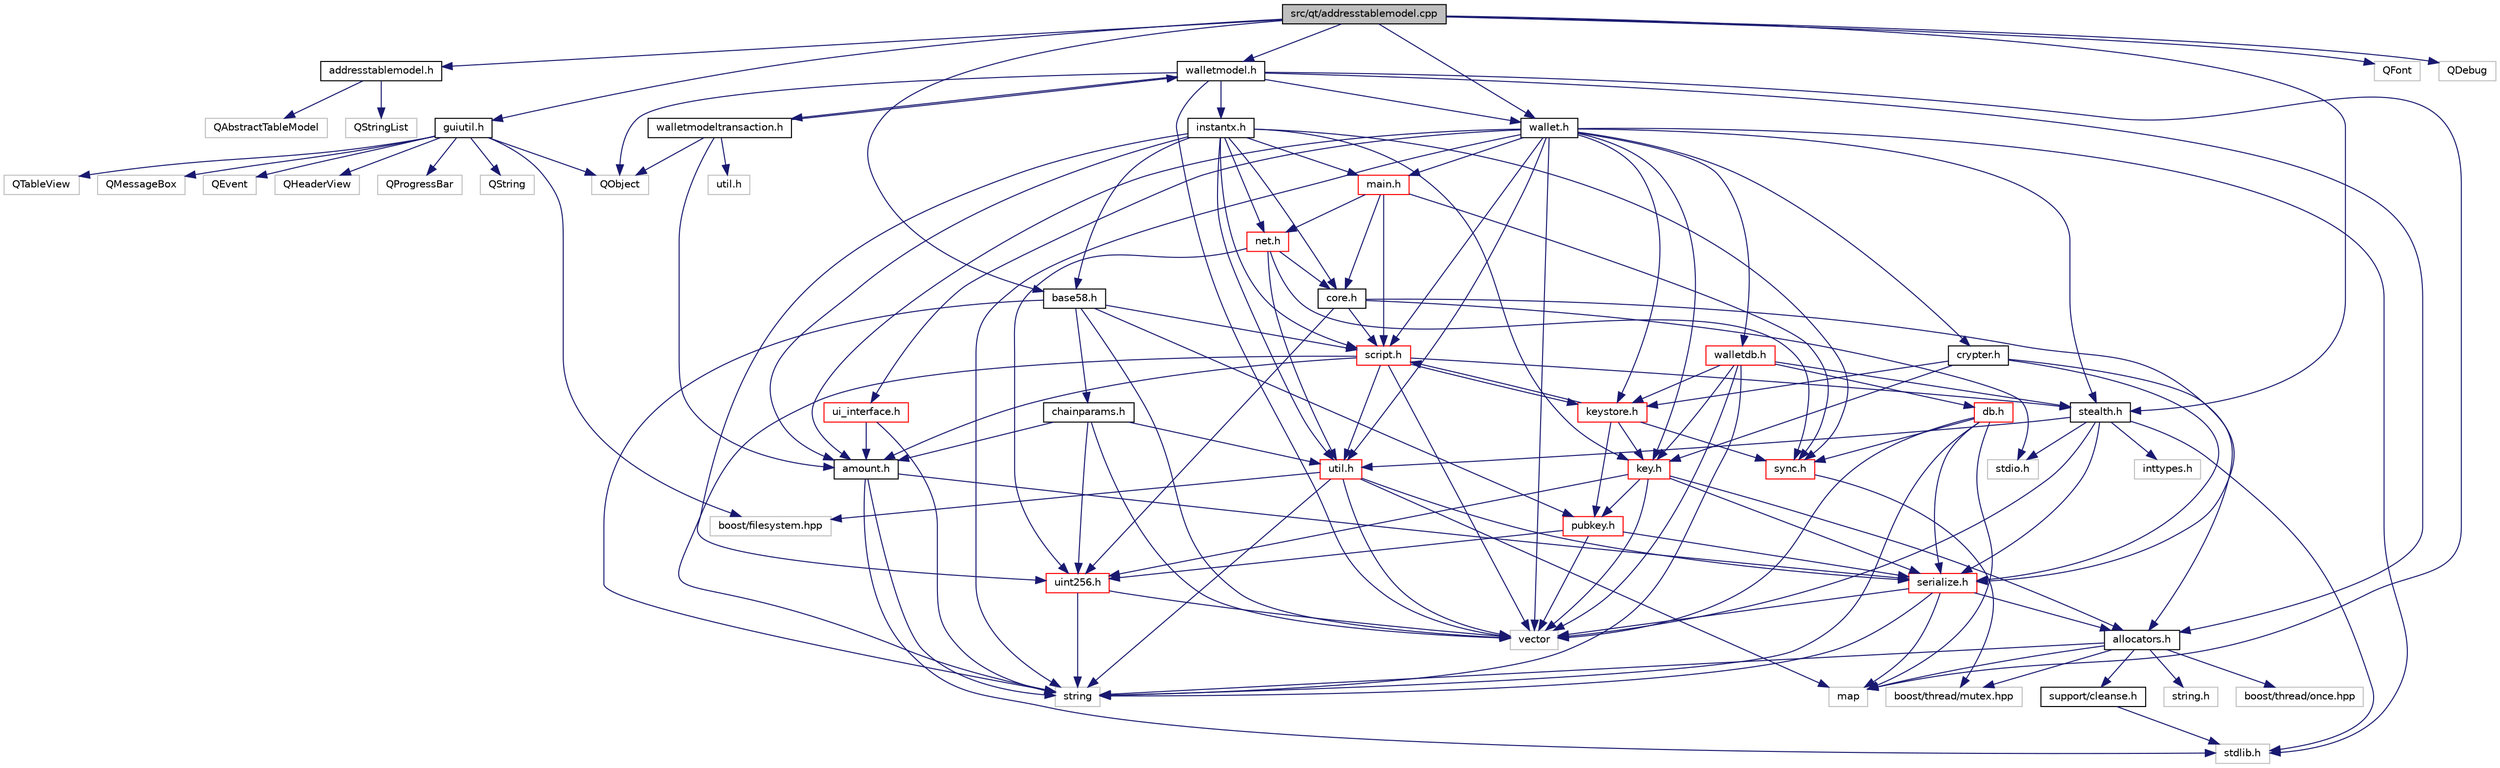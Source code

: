 digraph "src/qt/addresstablemodel.cpp"
{
  edge [fontname="Helvetica",fontsize="10",labelfontname="Helvetica",labelfontsize="10"];
  node [fontname="Helvetica",fontsize="10",shape=record];
  Node0 [label="src/qt/addresstablemodel.cpp",height=0.2,width=0.4,color="black", fillcolor="grey75", style="filled", fontcolor="black"];
  Node0 -> Node1 [color="midnightblue",fontsize="10",style="solid",fontname="Helvetica"];
  Node1 [label="addresstablemodel.h",height=0.2,width=0.4,color="black", fillcolor="white", style="filled",URL="$d3/dab/addresstablemodel_8h.html"];
  Node1 -> Node2 [color="midnightblue",fontsize="10",style="solid",fontname="Helvetica"];
  Node2 [label="QAbstractTableModel",height=0.2,width=0.4,color="grey75", fillcolor="white", style="filled"];
  Node1 -> Node3 [color="midnightblue",fontsize="10",style="solid",fontname="Helvetica"];
  Node3 [label="QStringList",height=0.2,width=0.4,color="grey75", fillcolor="white", style="filled"];
  Node0 -> Node4 [color="midnightblue",fontsize="10",style="solid",fontname="Helvetica"];
  Node4 [label="guiutil.h",height=0.2,width=0.4,color="black", fillcolor="white", style="filled",URL="$d6/d23/guiutil_8h.html"];
  Node4 -> Node5 [color="midnightblue",fontsize="10",style="solid",fontname="Helvetica"];
  Node5 [label="QEvent",height=0.2,width=0.4,color="grey75", fillcolor="white", style="filled"];
  Node4 -> Node6 [color="midnightblue",fontsize="10",style="solid",fontname="Helvetica"];
  Node6 [label="QHeaderView",height=0.2,width=0.4,color="grey75", fillcolor="white", style="filled"];
  Node4 -> Node7 [color="midnightblue",fontsize="10",style="solid",fontname="Helvetica"];
  Node7 [label="QMessageBox",height=0.2,width=0.4,color="grey75", fillcolor="white", style="filled"];
  Node4 -> Node8 [color="midnightblue",fontsize="10",style="solid",fontname="Helvetica"];
  Node8 [label="QObject",height=0.2,width=0.4,color="grey75", fillcolor="white", style="filled"];
  Node4 -> Node9 [color="midnightblue",fontsize="10",style="solid",fontname="Helvetica"];
  Node9 [label="QProgressBar",height=0.2,width=0.4,color="grey75", fillcolor="white", style="filled"];
  Node4 -> Node10 [color="midnightblue",fontsize="10",style="solid",fontname="Helvetica"];
  Node10 [label="QString",height=0.2,width=0.4,color="grey75", fillcolor="white", style="filled"];
  Node4 -> Node11 [color="midnightblue",fontsize="10",style="solid",fontname="Helvetica"];
  Node11 [label="QTableView",height=0.2,width=0.4,color="grey75", fillcolor="white", style="filled"];
  Node4 -> Node12 [color="midnightblue",fontsize="10",style="solid",fontname="Helvetica"];
  Node12 [label="boost/filesystem.hpp",height=0.2,width=0.4,color="grey75", fillcolor="white", style="filled"];
  Node0 -> Node13 [color="midnightblue",fontsize="10",style="solid",fontname="Helvetica"];
  Node13 [label="walletmodel.h",height=0.2,width=0.4,color="black", fillcolor="white", style="filled",URL="$d6/d2d/walletmodel_8h.html"];
  Node13 -> Node14 [color="midnightblue",fontsize="10",style="solid",fontname="Helvetica"];
  Node14 [label="walletmodeltransaction.h",height=0.2,width=0.4,color="black", fillcolor="white", style="filled",URL="$da/d35/walletmodeltransaction_8h.html"];
  Node14 -> Node13 [color="midnightblue",fontsize="10",style="solid",fontname="Helvetica"];
  Node14 -> Node15 [color="midnightblue",fontsize="10",style="solid",fontname="Helvetica"];
  Node15 [label="util.h",height=0.2,width=0.4,color="grey75", fillcolor="white", style="filled"];
  Node14 -> Node16 [color="midnightblue",fontsize="10",style="solid",fontname="Helvetica"];
  Node16 [label="amount.h",height=0.2,width=0.4,color="black", fillcolor="white", style="filled",URL="$dd/d2f/amount_8h.html"];
  Node16 -> Node17 [color="midnightblue",fontsize="10",style="solid",fontname="Helvetica"];
  Node17 [label="serialize.h",height=0.2,width=0.4,color="red", fillcolor="white", style="filled",URL="$df/d9d/serialize_8h.html"];
  Node17 -> Node18 [color="midnightblue",fontsize="10",style="solid",fontname="Helvetica"];
  Node18 [label="string",height=0.2,width=0.4,color="grey75", fillcolor="white", style="filled"];
  Node17 -> Node19 [color="midnightblue",fontsize="10",style="solid",fontname="Helvetica"];
  Node19 [label="vector",height=0.2,width=0.4,color="grey75", fillcolor="white", style="filled"];
  Node17 -> Node20 [color="midnightblue",fontsize="10",style="solid",fontname="Helvetica"];
  Node20 [label="map",height=0.2,width=0.4,color="grey75", fillcolor="white", style="filled"];
  Node17 -> Node29 [color="midnightblue",fontsize="10",style="solid",fontname="Helvetica"];
  Node29 [label="allocators.h",height=0.2,width=0.4,color="black", fillcolor="white", style="filled",URL="$da/dfb/allocators_8h.html"];
  Node29 -> Node30 [color="midnightblue",fontsize="10",style="solid",fontname="Helvetica"];
  Node30 [label="support/cleanse.h",height=0.2,width=0.4,color="black", fillcolor="white", style="filled",URL="$de/d0a/cleanse_8h.html"];
  Node30 -> Node31 [color="midnightblue",fontsize="10",style="solid",fontname="Helvetica"];
  Node31 [label="stdlib.h",height=0.2,width=0.4,color="grey75", fillcolor="white", style="filled"];
  Node29 -> Node20 [color="midnightblue",fontsize="10",style="solid",fontname="Helvetica"];
  Node29 -> Node18 [color="midnightblue",fontsize="10",style="solid",fontname="Helvetica"];
  Node29 -> Node32 [color="midnightblue",fontsize="10",style="solid",fontname="Helvetica"];
  Node32 [label="string.h",height=0.2,width=0.4,color="grey75", fillcolor="white", style="filled"];
  Node29 -> Node33 [color="midnightblue",fontsize="10",style="solid",fontname="Helvetica"];
  Node33 [label="boost/thread/mutex.hpp",height=0.2,width=0.4,color="grey75", fillcolor="white", style="filled"];
  Node29 -> Node34 [color="midnightblue",fontsize="10",style="solid",fontname="Helvetica"];
  Node34 [label="boost/thread/once.hpp",height=0.2,width=0.4,color="grey75", fillcolor="white", style="filled"];
  Node16 -> Node31 [color="midnightblue",fontsize="10",style="solid",fontname="Helvetica"];
  Node16 -> Node18 [color="midnightblue",fontsize="10",style="solid",fontname="Helvetica"];
  Node14 -> Node8 [color="midnightblue",fontsize="10",style="solid",fontname="Helvetica"];
  Node13 -> Node29 [color="midnightblue",fontsize="10",style="solid",fontname="Helvetica"];
  Node13 -> Node37 [color="midnightblue",fontsize="10",style="solid",fontname="Helvetica"];
  Node37 [label="instantx.h",height=0.2,width=0.4,color="black", fillcolor="white", style="filled",URL="$d6/d5f/instantx_8h.html"];
  Node37 -> Node38 [color="midnightblue",fontsize="10",style="solid",fontname="Helvetica"];
  Node38 [label="uint256.h",height=0.2,width=0.4,color="red", fillcolor="white", style="filled",URL="$d5/d4d/uint256_8h.html"];
  Node38 -> Node18 [color="midnightblue",fontsize="10",style="solid",fontname="Helvetica"];
  Node38 -> Node19 [color="midnightblue",fontsize="10",style="solid",fontname="Helvetica"];
  Node37 -> Node41 [color="midnightblue",fontsize="10",style="solid",fontname="Helvetica"];
  Node41 [label="sync.h",height=0.2,width=0.4,color="red", fillcolor="white", style="filled",URL="$de/d6b/sync_8h.html"];
  Node41 -> Node33 [color="midnightblue",fontsize="10",style="solid",fontname="Helvetica"];
  Node37 -> Node46 [color="midnightblue",fontsize="10",style="solid",fontname="Helvetica"];
  Node46 [label="net.h",height=0.2,width=0.4,color="red", fillcolor="white", style="filled",URL="$d7/d97/net_8h.html"];
  Node46 -> Node61 [color="midnightblue",fontsize="10",style="solid",fontname="Helvetica"];
  Node61 [label="core.h",height=0.2,width=0.4,color="black", fillcolor="white", style="filled",URL="$d5/dc4/core_8h.html"];
  Node61 -> Node38 [color="midnightblue",fontsize="10",style="solid",fontname="Helvetica"];
  Node61 -> Node17 [color="midnightblue",fontsize="10",style="solid",fontname="Helvetica"];
  Node61 -> Node62 [color="midnightblue",fontsize="10",style="solid",fontname="Helvetica"];
  Node62 [label="script.h",height=0.2,width=0.4,color="red", fillcolor="white", style="filled",URL="$de/d7f/script_8h.html"];
  Node62 -> Node18 [color="midnightblue",fontsize="10",style="solid",fontname="Helvetica"];
  Node62 -> Node19 [color="midnightblue",fontsize="10",style="solid",fontname="Helvetica"];
  Node62 -> Node65 [color="midnightblue",fontsize="10",style="solid",fontname="Helvetica"];
  Node65 [label="keystore.h",height=0.2,width=0.4,color="red", fillcolor="white", style="filled",URL="$d0/d82/keystore_8h.html"];
  Node65 -> Node66 [color="midnightblue",fontsize="10",style="solid",fontname="Helvetica"];
  Node66 [label="key.h",height=0.2,width=0.4,color="red", fillcolor="white", style="filled",URL="$de/de5/key_8h.html"];
  Node66 -> Node29 [color="midnightblue",fontsize="10",style="solid",fontname="Helvetica"];
  Node66 -> Node67 [color="midnightblue",fontsize="10",style="solid",fontname="Helvetica"];
  Node67 [label="pubkey.h",height=0.2,width=0.4,color="red", fillcolor="white", style="filled",URL="$d4/daf/pubkey_8h.html"];
  Node67 -> Node17 [color="midnightblue",fontsize="10",style="solid",fontname="Helvetica"];
  Node67 -> Node38 [color="midnightblue",fontsize="10",style="solid",fontname="Helvetica"];
  Node67 -> Node19 [color="midnightblue",fontsize="10",style="solid",fontname="Helvetica"];
  Node66 -> Node17 [color="midnightblue",fontsize="10",style="solid",fontname="Helvetica"];
  Node66 -> Node38 [color="midnightblue",fontsize="10",style="solid",fontname="Helvetica"];
  Node66 -> Node19 [color="midnightblue",fontsize="10",style="solid",fontname="Helvetica"];
  Node65 -> Node67 [color="midnightblue",fontsize="10",style="solid",fontname="Helvetica"];
  Node65 -> Node41 [color="midnightblue",fontsize="10",style="solid",fontname="Helvetica"];
  Node65 -> Node62 [color="midnightblue",fontsize="10",style="solid",fontname="Helvetica"];
  Node62 -> Node74 [color="midnightblue",fontsize="10",style="solid",fontname="Helvetica"];
  Node74 [label="util.h",height=0.2,width=0.4,color="red", fillcolor="white", style="filled",URL="$d8/d3c/util_8h.html"];
  Node74 -> Node17 [color="midnightblue",fontsize="10",style="solid",fontname="Helvetica"];
  Node74 -> Node20 [color="midnightblue",fontsize="10",style="solid",fontname="Helvetica"];
  Node74 -> Node19 [color="midnightblue",fontsize="10",style="solid",fontname="Helvetica"];
  Node74 -> Node18 [color="midnightblue",fontsize="10",style="solid",fontname="Helvetica"];
  Node74 -> Node12 [color="midnightblue",fontsize="10",style="solid",fontname="Helvetica"];
  Node62 -> Node16 [color="midnightblue",fontsize="10",style="solid",fontname="Helvetica"];
  Node62 -> Node92 [color="midnightblue",fontsize="10",style="solid",fontname="Helvetica"];
  Node92 [label="stealth.h",height=0.2,width=0.4,color="black", fillcolor="white", style="filled",URL="$d4/d43/stealth_8h.html"];
  Node92 -> Node31 [color="midnightblue",fontsize="10",style="solid",fontname="Helvetica"];
  Node92 -> Node93 [color="midnightblue",fontsize="10",style="solid",fontname="Helvetica"];
  Node93 [label="stdio.h",height=0.2,width=0.4,color="grey75", fillcolor="white", style="filled"];
  Node92 -> Node19 [color="midnightblue",fontsize="10",style="solid",fontname="Helvetica"];
  Node92 -> Node94 [color="midnightblue",fontsize="10",style="solid",fontname="Helvetica"];
  Node94 [label="inttypes.h",height=0.2,width=0.4,color="grey75", fillcolor="white", style="filled"];
  Node92 -> Node74 [color="midnightblue",fontsize="10",style="solid",fontname="Helvetica"];
  Node92 -> Node17 [color="midnightblue",fontsize="10",style="solid",fontname="Helvetica"];
  Node61 -> Node93 [color="midnightblue",fontsize="10",style="solid",fontname="Helvetica"];
  Node46 -> Node41 [color="midnightblue",fontsize="10",style="solid",fontname="Helvetica"];
  Node46 -> Node38 [color="midnightblue",fontsize="10",style="solid",fontname="Helvetica"];
  Node46 -> Node74 [color="midnightblue",fontsize="10",style="solid",fontname="Helvetica"];
  Node37 -> Node66 [color="midnightblue",fontsize="10",style="solid",fontname="Helvetica"];
  Node37 -> Node61 [color="midnightblue",fontsize="10",style="solid",fontname="Helvetica"];
  Node37 -> Node74 [color="midnightblue",fontsize="10",style="solid",fontname="Helvetica"];
  Node37 -> Node16 [color="midnightblue",fontsize="10",style="solid",fontname="Helvetica"];
  Node37 -> Node62 [color="midnightblue",fontsize="10",style="solid",fontname="Helvetica"];
  Node37 -> Node102 [color="midnightblue",fontsize="10",style="solid",fontname="Helvetica"];
  Node102 [label="base58.h",height=0.2,width=0.4,color="black", fillcolor="white", style="filled",URL="$d8/d53/base58_8h.html"];
  Node102 -> Node100 [color="midnightblue",fontsize="10",style="solid",fontname="Helvetica"];
  Node100 [label="chainparams.h",height=0.2,width=0.4,color="black", fillcolor="white", style="filled",URL="$d7/ddb/chainparams_8h.html"];
  Node100 -> Node38 [color="midnightblue",fontsize="10",style="solid",fontname="Helvetica"];
  Node100 -> Node74 [color="midnightblue",fontsize="10",style="solid",fontname="Helvetica"];
  Node100 -> Node16 [color="midnightblue",fontsize="10",style="solid",fontname="Helvetica"];
  Node100 -> Node19 [color="midnightblue",fontsize="10",style="solid",fontname="Helvetica"];
  Node102 -> Node67 [color="midnightblue",fontsize="10",style="solid",fontname="Helvetica"];
  Node102 -> Node62 [color="midnightblue",fontsize="10",style="solid",fontname="Helvetica"];
  Node102 -> Node18 [color="midnightblue",fontsize="10",style="solid",fontname="Helvetica"];
  Node102 -> Node19 [color="midnightblue",fontsize="10",style="solid",fontname="Helvetica"];
  Node37 -> Node103 [color="midnightblue",fontsize="10",style="solid",fontname="Helvetica"];
  Node103 [label="main.h",height=0.2,width=0.4,color="red", fillcolor="white", style="filled",URL="$d4/dbf/main_8h.html"];
  Node103 -> Node61 [color="midnightblue",fontsize="10",style="solid",fontname="Helvetica"];
  Node103 -> Node41 [color="midnightblue",fontsize="10",style="solid",fontname="Helvetica"];
  Node103 -> Node46 [color="midnightblue",fontsize="10",style="solid",fontname="Helvetica"];
  Node103 -> Node62 [color="midnightblue",fontsize="10",style="solid",fontname="Helvetica"];
  Node13 -> Node106 [color="midnightblue",fontsize="10",style="solid",fontname="Helvetica"];
  Node106 [label="wallet.h",height=0.2,width=0.4,color="black", fillcolor="white", style="filled",URL="$d0/df4/wallet_8h.html"];
  Node106 -> Node107 [color="midnightblue",fontsize="10",style="solid",fontname="Helvetica"];
  Node107 [label="walletdb.h",height=0.2,width=0.4,color="red", fillcolor="white", style="filled",URL="$de/dd6/walletdb_8h.html"];
  Node107 -> Node108 [color="midnightblue",fontsize="10",style="solid",fontname="Helvetica"];
  Node108 [label="db.h",height=0.2,width=0.4,color="red", fillcolor="white", style="filled",URL="$da/d4e/db_8h.html"];
  Node108 -> Node17 [color="midnightblue",fontsize="10",style="solid",fontname="Helvetica"];
  Node108 -> Node41 [color="midnightblue",fontsize="10",style="solid",fontname="Helvetica"];
  Node108 -> Node20 [color="midnightblue",fontsize="10",style="solid",fontname="Helvetica"];
  Node108 -> Node18 [color="midnightblue",fontsize="10",style="solid",fontname="Helvetica"];
  Node108 -> Node19 [color="midnightblue",fontsize="10",style="solid",fontname="Helvetica"];
  Node107 -> Node66 [color="midnightblue",fontsize="10",style="solid",fontname="Helvetica"];
  Node107 -> Node65 [color="midnightblue",fontsize="10",style="solid",fontname="Helvetica"];
  Node107 -> Node92 [color="midnightblue",fontsize="10",style="solid",fontname="Helvetica"];
  Node107 -> Node18 [color="midnightblue",fontsize="10",style="solid",fontname="Helvetica"];
  Node107 -> Node19 [color="midnightblue",fontsize="10",style="solid",fontname="Helvetica"];
  Node106 -> Node18 [color="midnightblue",fontsize="10",style="solid",fontname="Helvetica"];
  Node106 -> Node19 [color="midnightblue",fontsize="10",style="solid",fontname="Helvetica"];
  Node106 -> Node31 [color="midnightblue",fontsize="10",style="solid",fontname="Helvetica"];
  Node106 -> Node110 [color="midnightblue",fontsize="10",style="solid",fontname="Helvetica"];
  Node110 [label="crypter.h",height=0.2,width=0.4,color="black", fillcolor="white", style="filled",URL="$df/d1f/crypter_8h.html"];
  Node110 -> Node29 [color="midnightblue",fontsize="10",style="solid",fontname="Helvetica"];
  Node110 -> Node66 [color="midnightblue",fontsize="10",style="solid",fontname="Helvetica"];
  Node110 -> Node17 [color="midnightblue",fontsize="10",style="solid",fontname="Helvetica"];
  Node110 -> Node65 [color="midnightblue",fontsize="10",style="solid",fontname="Helvetica"];
  Node106 -> Node103 [color="midnightblue",fontsize="10",style="solid",fontname="Helvetica"];
  Node106 -> Node66 [color="midnightblue",fontsize="10",style="solid",fontname="Helvetica"];
  Node106 -> Node65 [color="midnightblue",fontsize="10",style="solid",fontname="Helvetica"];
  Node106 -> Node62 [color="midnightblue",fontsize="10",style="solid",fontname="Helvetica"];
  Node106 -> Node111 [color="midnightblue",fontsize="10",style="solid",fontname="Helvetica"];
  Node111 [label="ui_interface.h",height=0.2,width=0.4,color="red", fillcolor="white", style="filled",URL="$d9/d6d/ui__interface_8h.html"];
  Node111 -> Node16 [color="midnightblue",fontsize="10",style="solid",fontname="Helvetica"];
  Node111 -> Node18 [color="midnightblue",fontsize="10",style="solid",fontname="Helvetica"];
  Node106 -> Node74 [color="midnightblue",fontsize="10",style="solid",fontname="Helvetica"];
  Node106 -> Node16 [color="midnightblue",fontsize="10",style="solid",fontname="Helvetica"];
  Node106 -> Node92 [color="midnightblue",fontsize="10",style="solid",fontname="Helvetica"];
  Node13 -> Node20 [color="midnightblue",fontsize="10",style="solid",fontname="Helvetica"];
  Node13 -> Node19 [color="midnightblue",fontsize="10",style="solid",fontname="Helvetica"];
  Node13 -> Node8 [color="midnightblue",fontsize="10",style="solid",fontname="Helvetica"];
  Node0 -> Node106 [color="midnightblue",fontsize="10",style="solid",fontname="Helvetica"];
  Node0 -> Node102 [color="midnightblue",fontsize="10",style="solid",fontname="Helvetica"];
  Node0 -> Node92 [color="midnightblue",fontsize="10",style="solid",fontname="Helvetica"];
  Node0 -> Node113 [color="midnightblue",fontsize="10",style="solid",fontname="Helvetica"];
  Node113 [label="QFont",height=0.2,width=0.4,color="grey75", fillcolor="white", style="filled"];
  Node0 -> Node114 [color="midnightblue",fontsize="10",style="solid",fontname="Helvetica"];
  Node114 [label="QDebug",height=0.2,width=0.4,color="grey75", fillcolor="white", style="filled"];
}
